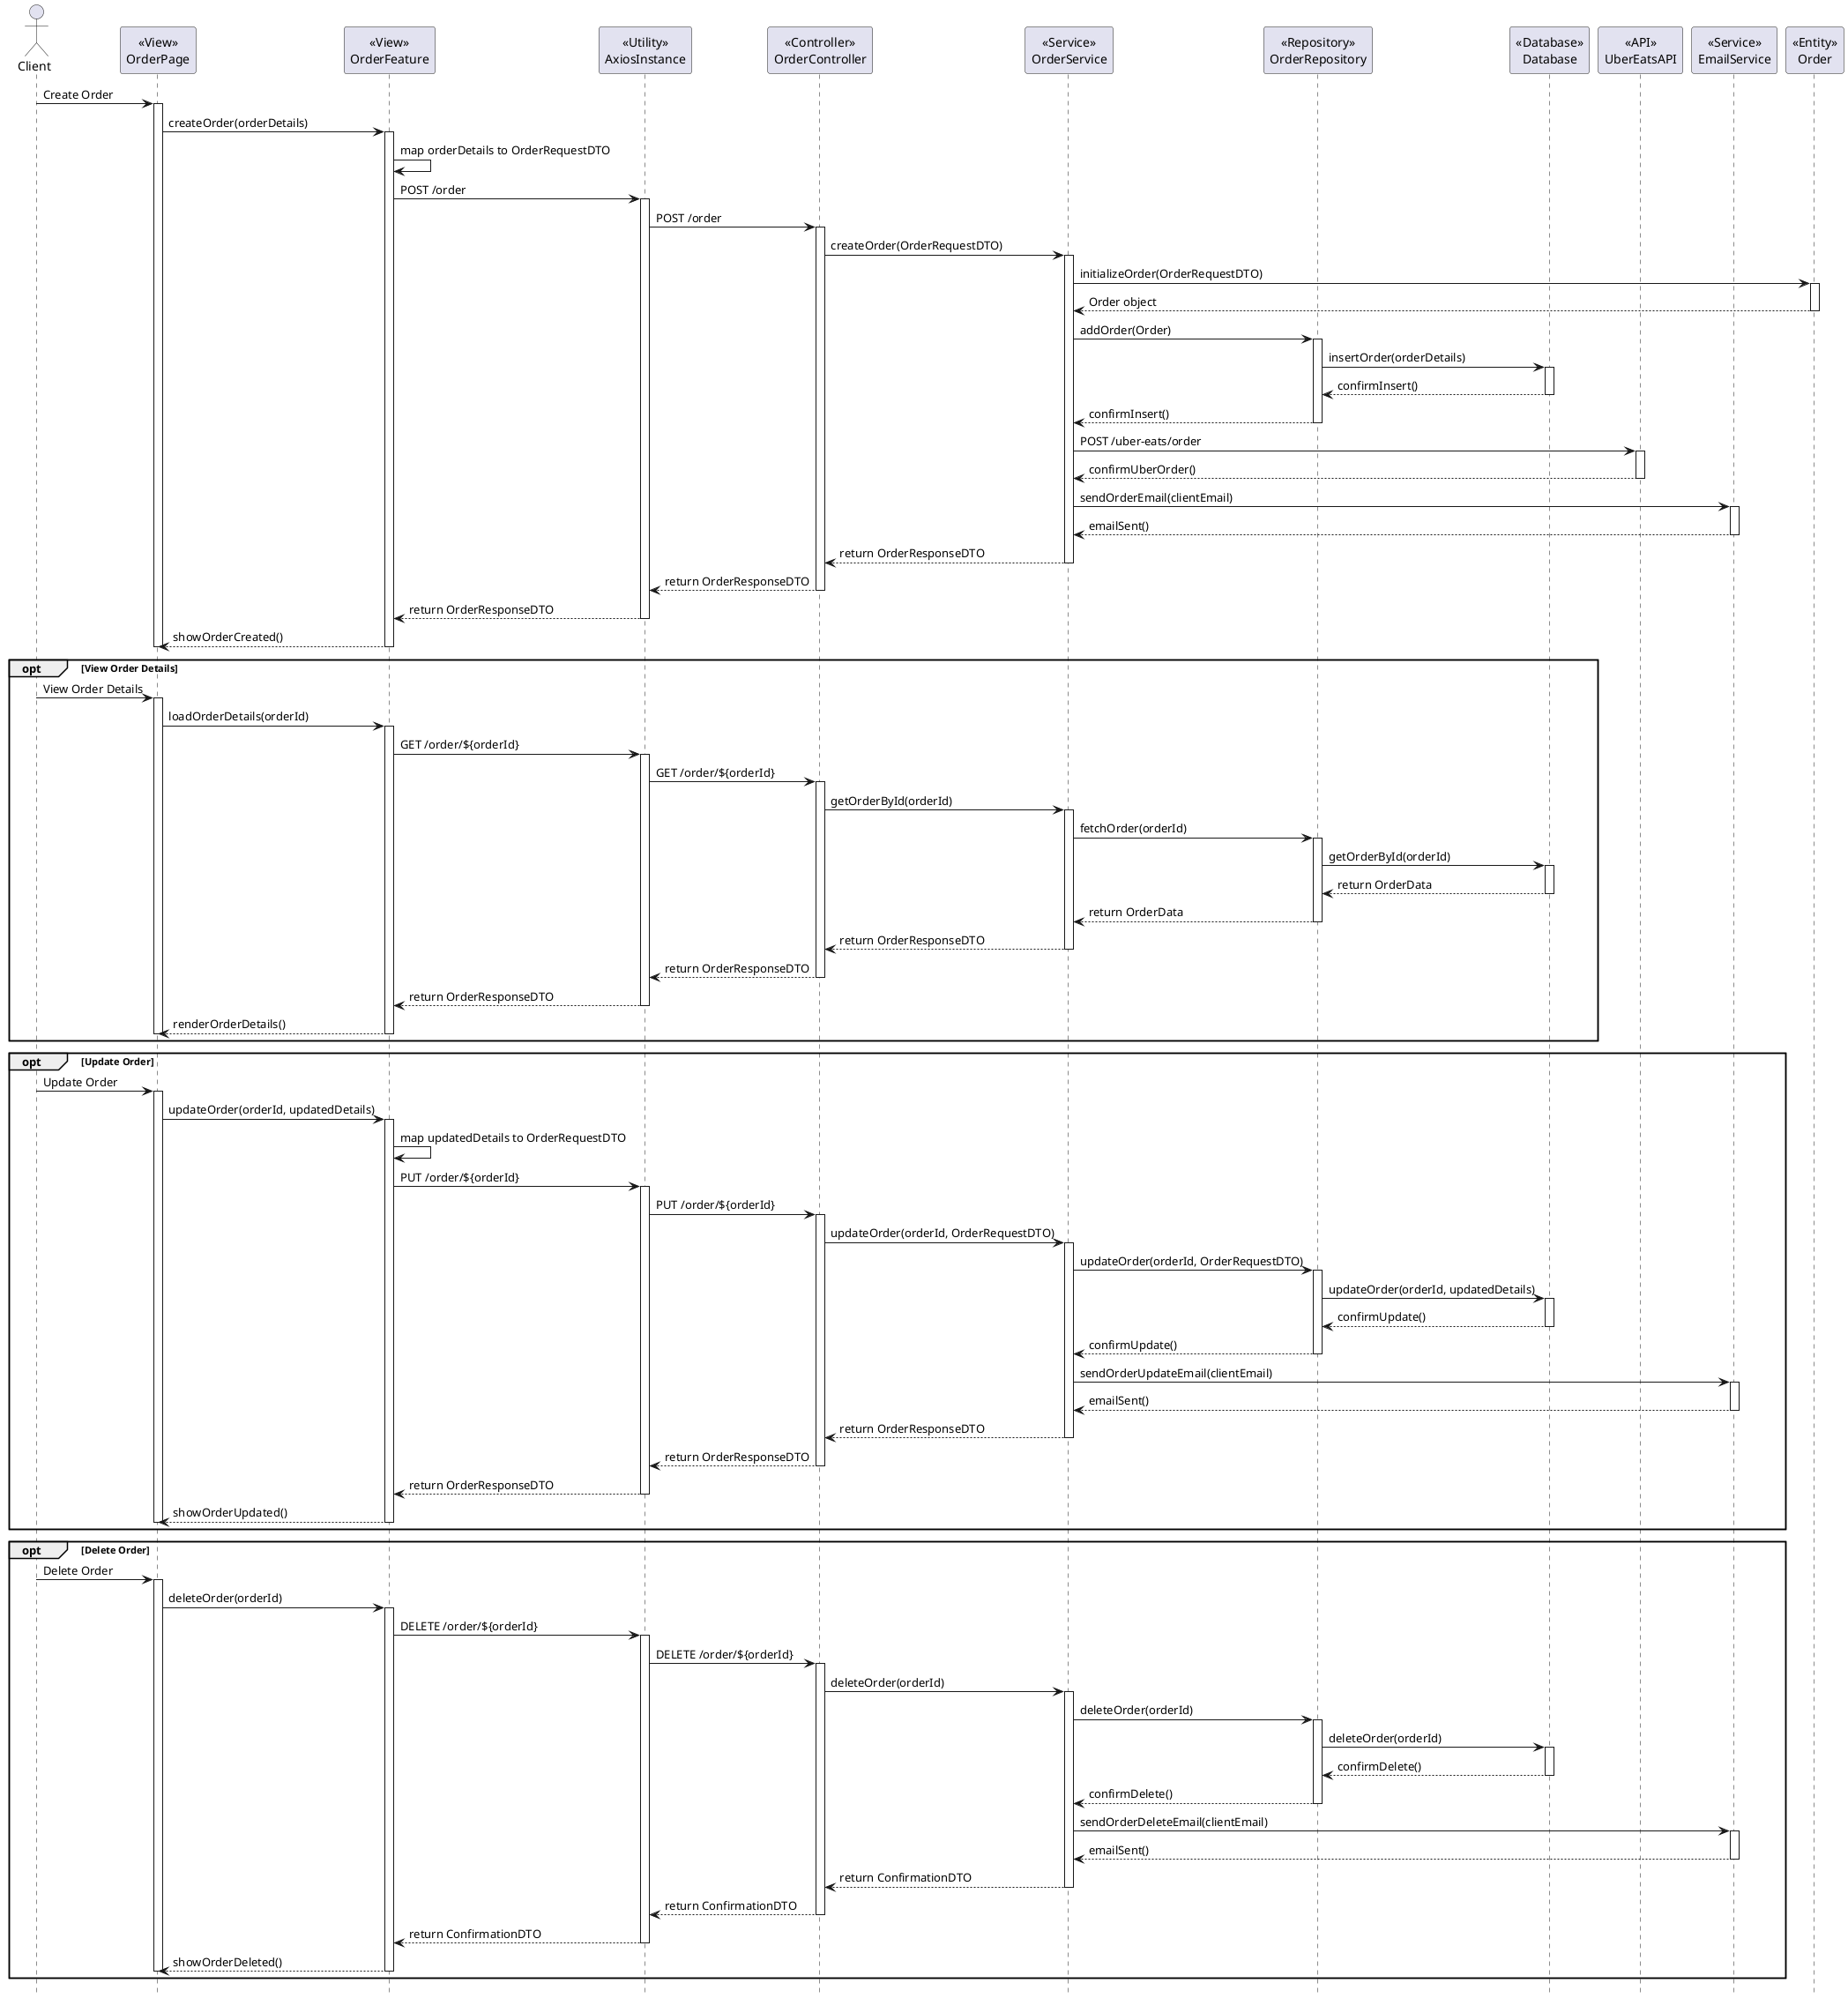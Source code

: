 @startuml
hide footbox
actor Client

participant OrderPage as "<<View>>\nOrderPage"
participant OrderFeature as "<<View>>\nOrderFeature"
participant AxiosInstance as "<<Utility>>\nAxiosInstance"
participant OrderController as "<<Controller>>\nOrderController"
participant OrderService as "<<Service>>\nOrderService"
participant OrderRepository as "<<Repository>>\nOrderRepository"
participant Database as "<<Database>>\nDatabase"
participant UberEatsAPI as "<<API>>\nUberEatsAPI"
participant EmailService as "<<Service>>\nEmailService"
participant Order as "<<Entity>>\nOrder"

' Placing a new order

Client -> OrderPage: Create Order
activate OrderPage
OrderPage -> OrderFeature: createOrder(orderDetails)
activate OrderFeature
OrderFeature -> OrderFeature: map orderDetails to OrderRequestDTO
OrderFeature -> AxiosInstance: POST /order
activate AxiosInstance
AxiosInstance -> OrderController: POST /order
activate OrderController
OrderController -> OrderService: createOrder(OrderRequestDTO)
activate OrderService
OrderService -> Order: initializeOrder(OrderRequestDTO)
activate Order
Order --> OrderService: Order object
deactivate Order
OrderService -> OrderRepository: addOrder(Order)
activate OrderRepository
OrderRepository -> Database: insertOrder(orderDetails)
activate Database
Database --> OrderRepository: confirmInsert()
deactivate Database
OrderRepository --> OrderService: confirmInsert()
deactivate OrderRepository
OrderService -> UberEatsAPI: POST /uber-eats/order
activate UberEatsAPI
UberEatsAPI --> OrderService: confirmUberOrder()
deactivate UberEatsAPI
OrderService -> EmailService: sendOrderEmail(clientEmail)
activate EmailService
EmailService --> OrderService: emailSent()
deactivate EmailService
OrderService --> OrderController: return OrderResponseDTO
deactivate OrderService
OrderController --> AxiosInstance: return OrderResponseDTO
deactivate OrderController
AxiosInstance --> OrderFeature: return OrderResponseDTO
deactivate AxiosInstance
OrderFeature --> OrderPage: showOrderCreated()
deactivate OrderFeature
deactivate OrderPage


' Fetching order details
opt View Order Details
    Client -> OrderPage: View Order Details
    activate OrderPage
    OrderPage -> OrderFeature: loadOrderDetails(orderId)
    activate OrderFeature
    OrderFeature -> AxiosInstance: GET /order/${orderId}
    activate AxiosInstance
    AxiosInstance -> OrderController: GET /order/${orderId}
    activate OrderController
    OrderController -> OrderService: getOrderById(orderId)
    activate OrderService
    OrderService -> OrderRepository: fetchOrder(orderId)
    activate OrderRepository
    OrderRepository -> Database: getOrderById(orderId)
    activate Database
    Database --> OrderRepository: return OrderData
    deactivate Database
    OrderRepository --> OrderService: return OrderData
    deactivate OrderRepository
    OrderService --> OrderController: return OrderResponseDTO
    deactivate OrderService
    OrderController --> AxiosInstance: return OrderResponseDTO
    deactivate OrderController
    AxiosInstance --> OrderFeature: return OrderResponseDTO
    deactivate AxiosInstance
    OrderFeature --> OrderPage: renderOrderDetails()
    deactivate OrderFeature
    deactivate OrderPage
end opt

' Updating an order
opt Update Order
    Client -> OrderPage: Update Order
    activate OrderPage
    OrderPage -> OrderFeature: updateOrder(orderId, updatedDetails)
    activate OrderFeature
    OrderFeature -> OrderFeature: map updatedDetails to OrderRequestDTO
    OrderFeature -> AxiosInstance: PUT /order/${orderId}
    activate AxiosInstance
    AxiosInstance -> OrderController: PUT /order/${orderId}
    activate OrderController
    OrderController -> OrderService: updateOrder(orderId, OrderRequestDTO)
    activate OrderService
    OrderService -> OrderRepository: updateOrder(orderId, OrderRequestDTO)
    activate OrderRepository
    OrderRepository -> Database: updateOrder(orderId, updatedDetails)
    activate Database
    Database --> OrderRepository: confirmUpdate()
    deactivate Database
    OrderRepository --> OrderService: confirmUpdate()
    deactivate OrderRepository
    OrderService -> EmailService: sendOrderUpdateEmail(clientEmail)
    activate EmailService
    EmailService --> OrderService: emailSent()
    deactivate EmailService
    OrderService --> OrderController: return OrderResponseDTO
    deactivate OrderService
    OrderController --> AxiosInstance: return OrderResponseDTO
    deactivate OrderController
    AxiosInstance --> OrderFeature: return OrderResponseDTO
    deactivate AxiosInstance
    OrderFeature --> OrderPage: showOrderUpdated()
    deactivate OrderFeature
    deactivate OrderPage
end opt

' Deleting an order
opt Delete Order
    Client -> OrderPage: Delete Order
    activate OrderPage
    OrderPage -> OrderFeature: deleteOrder(orderId)
    activate OrderFeature
    OrderFeature -> AxiosInstance: DELETE /order/${orderId}
    activate AxiosInstance
    AxiosInstance -> OrderController: DELETE /order/${orderId}
    activate OrderController
    OrderController -> OrderService: deleteOrder(orderId)
    activate OrderService
    OrderService -> OrderRepository: deleteOrder(orderId)
    activate OrderRepository
    OrderRepository -> Database: deleteOrder(orderId)
    activate Database
    Database --> OrderRepository: confirmDelete()
    deactivate Database
    OrderRepository --> OrderService: confirmDelete()
    deactivate OrderRepository
    OrderService -> EmailService: sendOrderDeleteEmail(clientEmail)
    activate EmailService
    EmailService --> OrderService: emailSent()
    deactivate EmailService
    OrderService --> OrderController: return ConfirmationDTO
    deactivate OrderService
    OrderController --> AxiosInstance: return ConfirmationDTO
    deactivate OrderController
    AxiosInstance --> OrderFeature: return ConfirmationDTO
    deactivate AxiosInstance
    OrderFeature --> OrderPage: showOrderDeleted()
    deactivate OrderFeature
    deactivate OrderPage
end opt
@enduml
